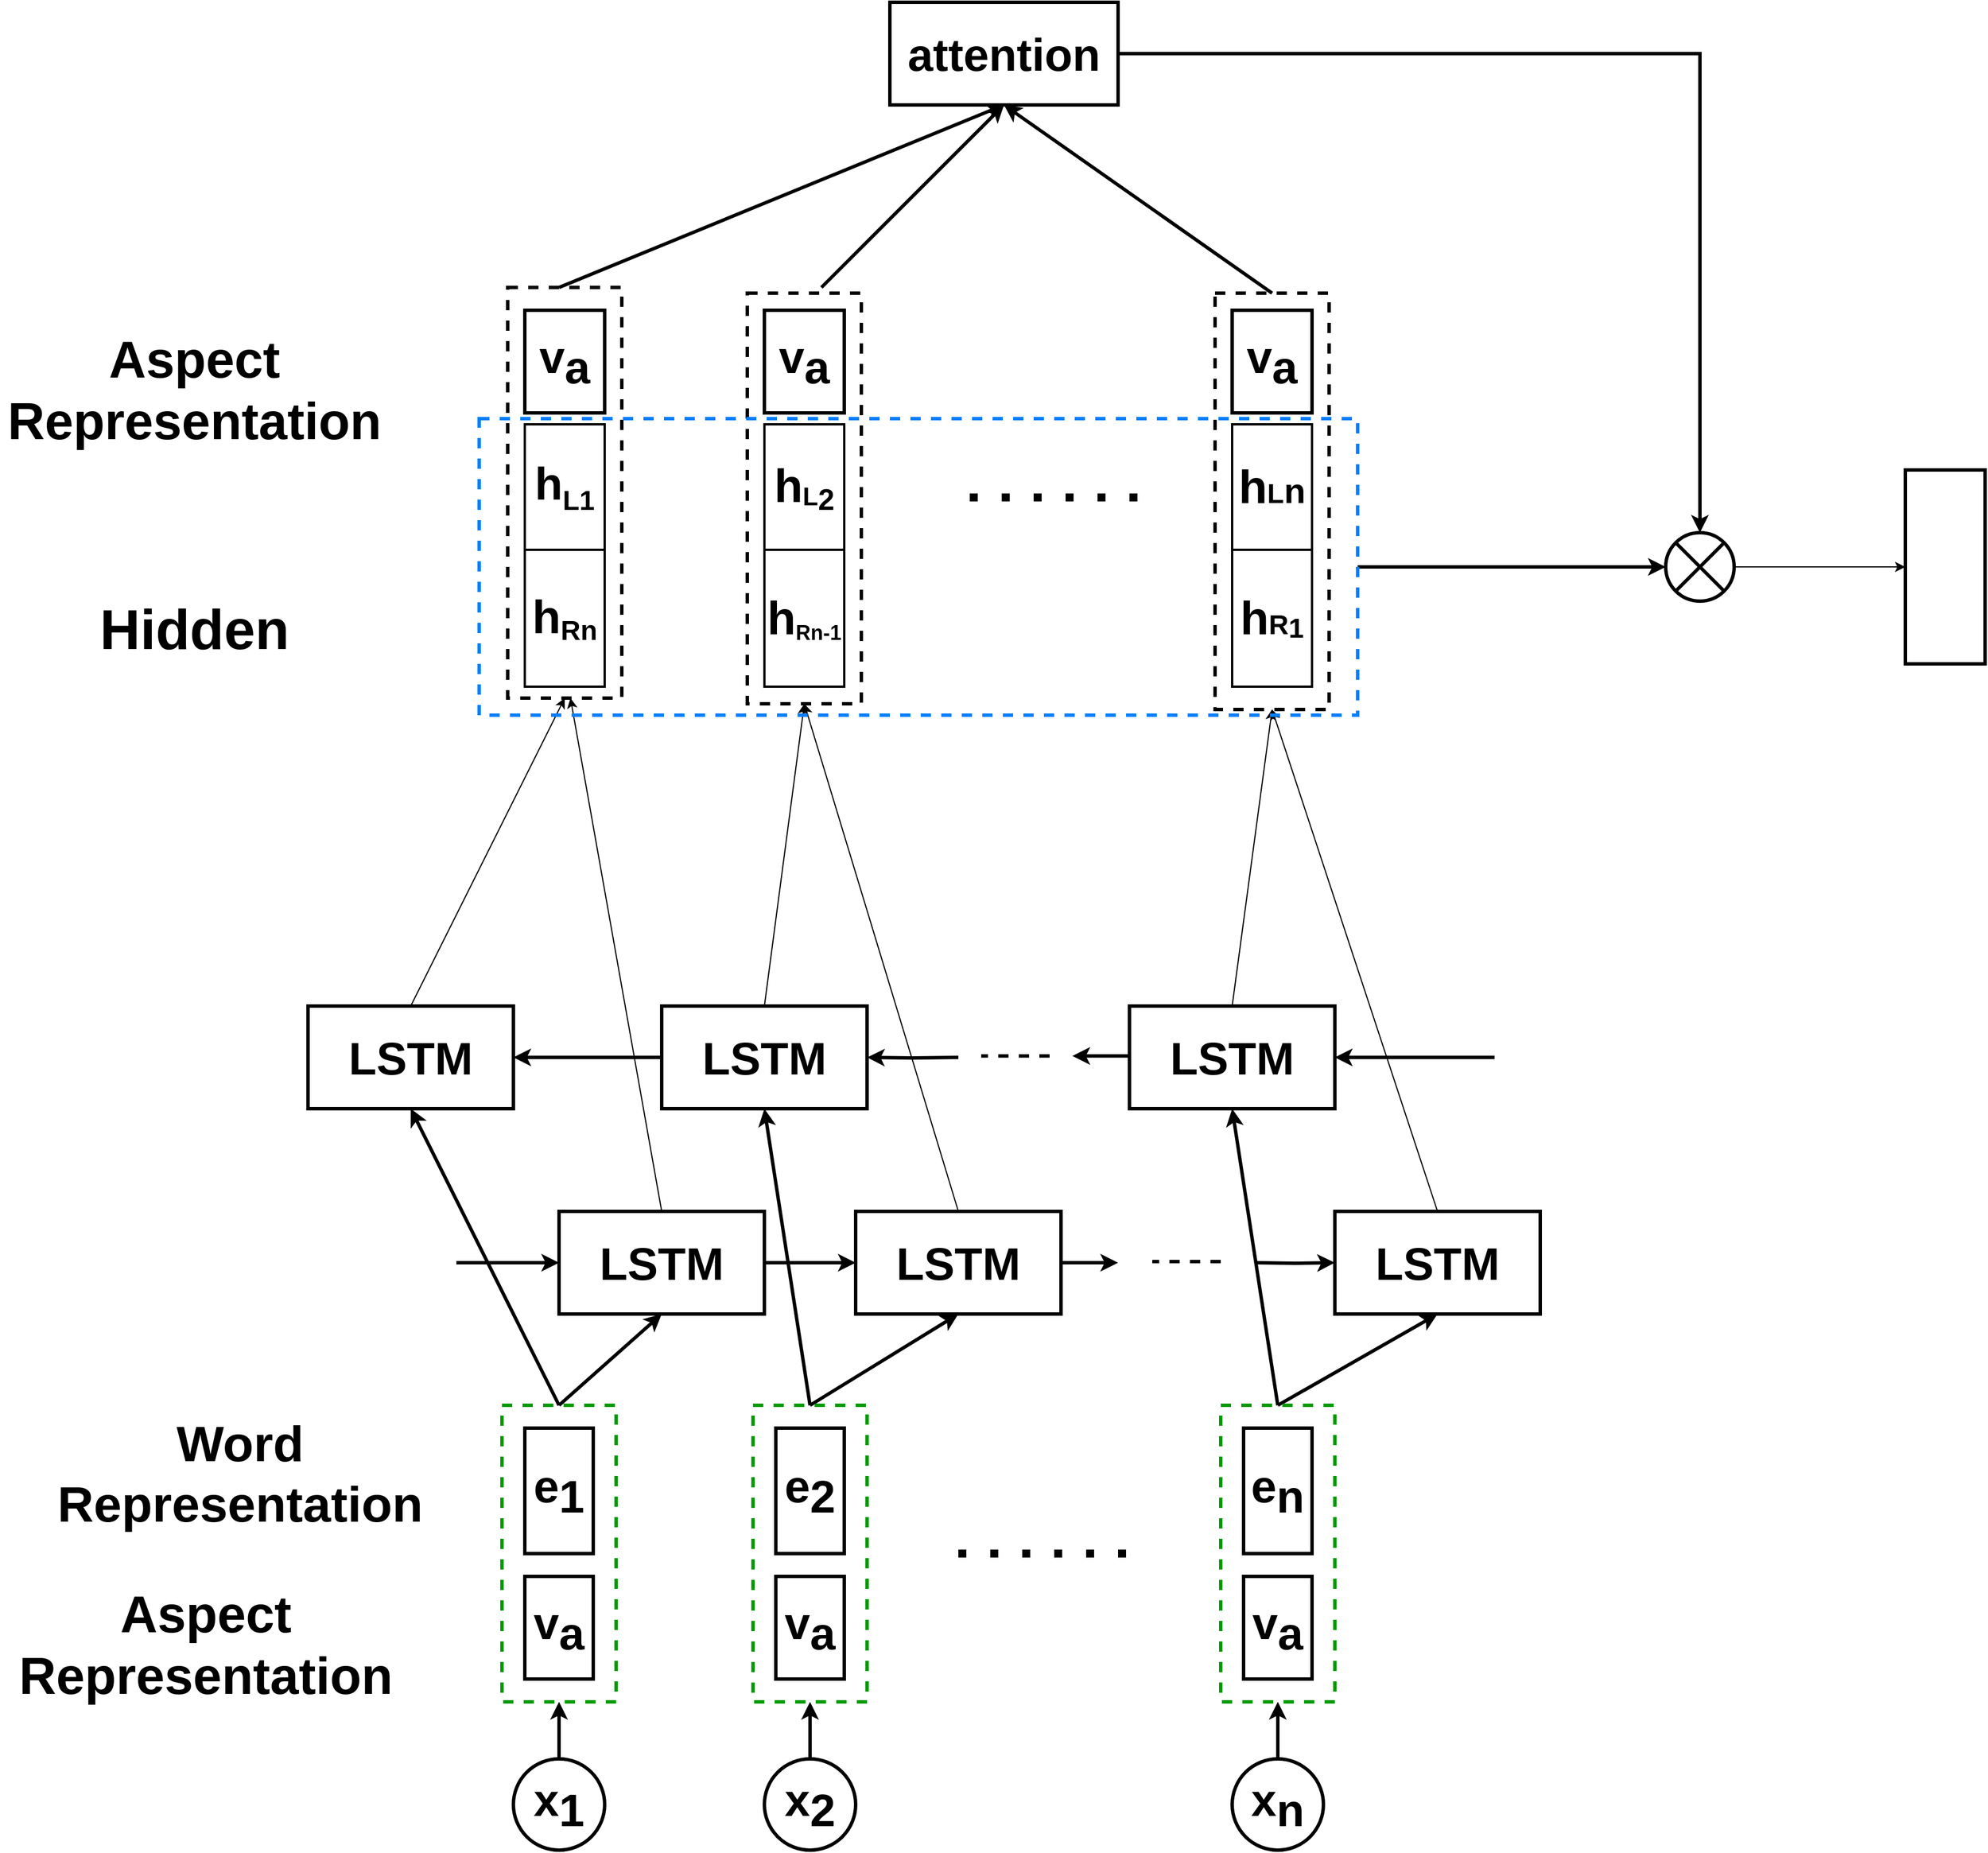 <mxfile version="14.6.6" type="github">
  <diagram name="Page-1" id="12e1b939-464a-85fe-373e-61e167be1490">
    <mxGraphModel dx="2630" dy="1385" grid="1" gridSize="10" guides="1" tooltips="1" connect="1" arrows="1" fold="1" page="1" pageScale="1.5" pageWidth="2000" pageHeight="2000" background="#ffffff" math="0" shadow="0">
      <root>
        <mxCell id="0" />
        <mxCell id="1" parent="0" />
        <mxCell id="Ep_Ha3QmBGwPROYHMwhs-52" style="edgeStyle=none;rounded=0;orthogonalLoop=1;jettySize=auto;html=1;exitX=0.5;exitY=0;exitDx=0;exitDy=0;entryX=0.5;entryY=1;entryDx=0;entryDy=0;fontSize=40;strokeWidth=3;" parent="1" source="Ep_Ha3QmBGwPROYHMwhs-2" target="Ep_Ha3QmBGwPROYHMwhs-29" edge="1">
          <mxGeometry relative="1" as="geometry" />
        </mxCell>
        <mxCell id="Ep_Ha3QmBGwPROYHMwhs-2" value="x&lt;sub style=&quot;font-size: 40px;&quot;&gt;1&lt;/sub&gt;" style="ellipse;whiteSpace=wrap;html=1;aspect=fixed;fontSize=40;fontStyle=1;strokeWidth=3;" parent="1" vertex="1">
          <mxGeometry x="1180" y="2410" width="80" height="80" as="geometry" />
        </mxCell>
        <mxCell id="Ep_Ha3QmBGwPROYHMwhs-53" style="edgeStyle=none;rounded=0;orthogonalLoop=1;jettySize=auto;html=1;exitX=0.5;exitY=0;exitDx=0;exitDy=0;entryX=0.5;entryY=1;entryDx=0;entryDy=0;fontSize=40;strokeWidth=3;" parent="1" source="Ep_Ha3QmBGwPROYHMwhs-4" target="Ep_Ha3QmBGwPROYHMwhs-30" edge="1">
          <mxGeometry relative="1" as="geometry" />
        </mxCell>
        <mxCell id="Ep_Ha3QmBGwPROYHMwhs-4" value="x&lt;span style=&quot;font-size: 40px;&quot;&gt;&lt;sub style=&quot;font-size: 40px;&quot;&gt;2&lt;/sub&gt;&lt;/span&gt;" style="ellipse;whiteSpace=wrap;html=1;aspect=fixed;fontSize=40;fontStyle=1;strokeWidth=3;" parent="1" vertex="1">
          <mxGeometry x="1400" y="2410" width="80" height="80" as="geometry" />
        </mxCell>
        <mxCell id="Ep_Ha3QmBGwPROYHMwhs-54" style="edgeStyle=none;rounded=0;orthogonalLoop=1;jettySize=auto;html=1;exitX=0.5;exitY=0;exitDx=0;exitDy=0;entryX=0.5;entryY=1;entryDx=0;entryDy=0;fontSize=40;strokeWidth=3;" parent="1" source="Ep_Ha3QmBGwPROYHMwhs-5" target="Ep_Ha3QmBGwPROYHMwhs-31" edge="1">
          <mxGeometry relative="1" as="geometry" />
        </mxCell>
        <mxCell id="Ep_Ha3QmBGwPROYHMwhs-5" value="x&lt;span style=&quot;font-size: 40px;&quot;&gt;&lt;sub style=&quot;font-size: 40px;&quot;&gt;n&lt;/sub&gt;&lt;/span&gt;" style="ellipse;whiteSpace=wrap;html=1;aspect=fixed;fontSize=40;fontStyle=1;strokeWidth=3;" parent="1" vertex="1">
          <mxGeometry x="1810" y="2410" width="80" height="80" as="geometry" />
        </mxCell>
        <mxCell id="Ep_Ha3QmBGwPROYHMwhs-7" value="v&lt;sub style=&quot;font-size: 40px;&quot;&gt;a&lt;/sub&gt;" style="rounded=0;whiteSpace=wrap;html=1;fontSize=40;rotation=0;fontStyle=1;strokeWidth=3;" parent="1" vertex="1">
          <mxGeometry x="1190" y="2250" width="60" height="90" as="geometry" />
        </mxCell>
        <mxCell id="Ep_Ha3QmBGwPROYHMwhs-9" value="v&lt;sub style=&quot;font-size: 40px;&quot;&gt;a&lt;/sub&gt;" style="rounded=0;whiteSpace=wrap;html=1;fontSize=40;rotation=0;fontStyle=1;strokeWidth=3;" parent="1" vertex="1">
          <mxGeometry x="1820" y="2250" width="60" height="90" as="geometry" />
        </mxCell>
        <mxCell id="Ep_Ha3QmBGwPROYHMwhs-10" value="v&lt;sub style=&quot;font-size: 40px;&quot;&gt;a&lt;/sub&gt;" style="rounded=0;whiteSpace=wrap;html=1;fontSize=40;rotation=0;fontStyle=1;strokeWidth=3;" parent="1" vertex="1">
          <mxGeometry x="1410" y="2250" width="60" height="90" as="geometry" />
        </mxCell>
        <mxCell id="Ep_Ha3QmBGwPROYHMwhs-11" value="e&lt;sub style=&quot;font-size: 40px;&quot;&gt;2&lt;/sub&gt;" style="rounded=0;whiteSpace=wrap;html=1;fontSize=40;fontStyle=1;strokeWidth=3;" parent="1" vertex="1">
          <mxGeometry x="1410" y="2120" width="60" height="110" as="geometry" />
        </mxCell>
        <mxCell id="Ep_Ha3QmBGwPROYHMwhs-12" value="e&lt;sub style=&quot;font-size: 40px;&quot;&gt;1&lt;/sub&gt;" style="rounded=0;whiteSpace=wrap;html=1;fontSize=40;fontStyle=1;strokeWidth=3;" parent="1" vertex="1">
          <mxGeometry x="1190" y="2120" width="60" height="110" as="geometry" />
        </mxCell>
        <mxCell id="Ep_Ha3QmBGwPROYHMwhs-13" value="e&lt;sub style=&quot;font-size: 40px;&quot;&gt;n&lt;/sub&gt;" style="rounded=0;whiteSpace=wrap;html=1;fontSize=40;fontStyle=1;strokeWidth=3;" parent="1" vertex="1">
          <mxGeometry x="1820" y="2120" width="60" height="110" as="geometry" />
        </mxCell>
        <mxCell id="Ep_Ha3QmBGwPROYHMwhs-36" style="edgeStyle=orthogonalEdgeStyle;rounded=0;orthogonalLoop=1;jettySize=auto;html=1;exitX=1;exitY=0.5;exitDx=0;exitDy=0;entryX=0;entryY=0.5;entryDx=0;entryDy=0;fontSize=40;strokeWidth=3;" parent="1" source="Ep_Ha3QmBGwPROYHMwhs-14" target="Ep_Ha3QmBGwPROYHMwhs-15" edge="1">
          <mxGeometry relative="1" as="geometry" />
        </mxCell>
        <mxCell id="UC98J-h62rIzRezL53Y3-16" style="edgeStyle=none;rounded=0;orthogonalLoop=1;jettySize=auto;html=1;exitX=0.5;exitY=0;exitDx=0;exitDy=0;" edge="1" parent="1" source="Ep_Ha3QmBGwPROYHMwhs-14">
          <mxGeometry relative="1" as="geometry">
            <mxPoint x="1230" y="1480" as="targetPoint" />
          </mxGeometry>
        </mxCell>
        <mxCell id="Ep_Ha3QmBGwPROYHMwhs-14" value="LSTM" style="rounded=0;whiteSpace=wrap;html=1;fontSize=40;fontStyle=1;strokeWidth=3;" parent="1" vertex="1">
          <mxGeometry x="1220" y="1930" width="180" height="90" as="geometry" />
        </mxCell>
        <mxCell id="Ep_Ha3QmBGwPROYHMwhs-37" style="edgeStyle=orthogonalEdgeStyle;rounded=0;orthogonalLoop=1;jettySize=auto;html=1;entryX=0;entryY=0.5;entryDx=0;entryDy=0;fontSize=40;strokeWidth=3;" parent="1" target="Ep_Ha3QmBGwPROYHMwhs-16" edge="1">
          <mxGeometry relative="1" as="geometry">
            <mxPoint x="1830" y="1975" as="sourcePoint" />
          </mxGeometry>
        </mxCell>
        <mxCell id="UC98J-h62rIzRezL53Y3-18" style="edgeStyle=none;rounded=0;orthogonalLoop=1;jettySize=auto;html=1;exitX=0.5;exitY=0;exitDx=0;exitDy=0;entryX=0.5;entryY=1;entryDx=0;entryDy=0;" edge="1" parent="1" source="Ep_Ha3QmBGwPROYHMwhs-15" target="UC98J-h62rIzRezL53Y3-13">
          <mxGeometry relative="1" as="geometry" />
        </mxCell>
        <mxCell id="Ep_Ha3QmBGwPROYHMwhs-15" value="LSTM" style="rounded=0;whiteSpace=wrap;html=1;fontSize=40;fontStyle=1;strokeWidth=3;" parent="1" vertex="1">
          <mxGeometry x="1480" y="1930" width="180" height="90" as="geometry" />
        </mxCell>
        <mxCell id="UC98J-h62rIzRezL53Y3-20" style="edgeStyle=none;rounded=0;orthogonalLoop=1;jettySize=auto;html=1;exitX=0.5;exitY=0;exitDx=0;exitDy=0;entryX=0.5;entryY=1;entryDx=0;entryDy=0;" edge="1" parent="1" source="Ep_Ha3QmBGwPROYHMwhs-16" target="Ep_Ha3QmBGwPROYHMwhs-57">
          <mxGeometry relative="1" as="geometry">
            <mxPoint x="1850" y="1480" as="targetPoint" />
          </mxGeometry>
        </mxCell>
        <mxCell id="Ep_Ha3QmBGwPROYHMwhs-16" value="LSTM" style="rounded=0;whiteSpace=wrap;html=1;fontSize=40;fontStyle=1;strokeWidth=3;" parent="1" vertex="1">
          <mxGeometry x="1900" y="1930" width="180" height="90" as="geometry" />
        </mxCell>
        <mxCell id="UC98J-h62rIzRezL53Y3-15" style="edgeStyle=none;rounded=0;orthogonalLoop=1;jettySize=auto;html=1;exitX=0.5;exitY=0;exitDx=0;exitDy=0;entryX=0.5;entryY=1;entryDx=0;entryDy=0;" edge="1" parent="1" source="Ep_Ha3QmBGwPROYHMwhs-17" target="Ep_Ha3QmBGwPROYHMwhs-55">
          <mxGeometry relative="1" as="geometry" />
        </mxCell>
        <mxCell id="Ep_Ha3QmBGwPROYHMwhs-17" value="LSTM" style="rounded=0;whiteSpace=wrap;html=1;fontSize=40;fontStyle=1;strokeWidth=3;" parent="1" vertex="1">
          <mxGeometry x="1000" y="1750" width="180" height="90" as="geometry" />
        </mxCell>
        <mxCell id="Ep_Ha3QmBGwPROYHMwhs-42" style="edgeStyle=orthogonalEdgeStyle;rounded=0;orthogonalLoop=1;jettySize=auto;html=1;entryX=1;entryY=0.5;entryDx=0;entryDy=0;fontSize=40;exitX=0;exitY=0.5;exitDx=0;exitDy=0;strokeWidth=3;" parent="1" source="Ep_Ha3QmBGwPROYHMwhs-18" target="Ep_Ha3QmBGwPROYHMwhs-17" edge="1">
          <mxGeometry relative="1" as="geometry">
            <mxPoint x="1300" y="1795" as="sourcePoint" />
          </mxGeometry>
        </mxCell>
        <mxCell id="UC98J-h62rIzRezL53Y3-17" style="edgeStyle=none;rounded=0;orthogonalLoop=1;jettySize=auto;html=1;exitX=0.5;exitY=0;exitDx=0;exitDy=0;entryX=0.5;entryY=1;entryDx=0;entryDy=0;" edge="1" parent="1" source="Ep_Ha3QmBGwPROYHMwhs-18" target="UC98J-h62rIzRezL53Y3-13">
          <mxGeometry relative="1" as="geometry" />
        </mxCell>
        <mxCell id="Ep_Ha3QmBGwPROYHMwhs-18" value="LSTM" style="rounded=0;whiteSpace=wrap;html=1;fontSize=40;fontStyle=1;strokeWidth=3;" parent="1" vertex="1">
          <mxGeometry x="1310" y="1750" width="180" height="90" as="geometry" />
        </mxCell>
        <mxCell id="Ep_Ha3QmBGwPROYHMwhs-41" style="edgeStyle=orthogonalEdgeStyle;rounded=0;orthogonalLoop=1;jettySize=auto;html=1;entryX=1;entryY=0.5;entryDx=0;entryDy=0;fontSize=40;strokeWidth=3;" parent="1" target="Ep_Ha3QmBGwPROYHMwhs-18" edge="1">
          <mxGeometry relative="1" as="geometry">
            <mxPoint x="1570" y="1795" as="sourcePoint" />
          </mxGeometry>
        </mxCell>
        <mxCell id="UC98J-h62rIzRezL53Y3-19" style="edgeStyle=none;rounded=0;orthogonalLoop=1;jettySize=auto;html=1;exitX=0.5;exitY=0;exitDx=0;exitDy=0;entryX=0.5;entryY=1;entryDx=0;entryDy=0;" edge="1" parent="1" source="Ep_Ha3QmBGwPROYHMwhs-19" target="Ep_Ha3QmBGwPROYHMwhs-57">
          <mxGeometry relative="1" as="geometry" />
        </mxCell>
        <mxCell id="Ep_Ha3QmBGwPROYHMwhs-19" value="LSTM" style="rounded=0;whiteSpace=wrap;html=1;fontSize=40;fontStyle=1;strokeWidth=3;" parent="1" vertex="1">
          <mxGeometry x="1720" y="1750" width="180" height="90" as="geometry" />
        </mxCell>
        <mxCell id="Ep_Ha3QmBGwPROYHMwhs-20" value="v&lt;sub style=&quot;font-size: 40px;&quot;&gt;a&lt;/sub&gt;" style="rounded=0;whiteSpace=wrap;html=1;fontSize=40;rotation=0;fontStyle=1;strokeWidth=3;" parent="1" vertex="1">
          <mxGeometry x="1190" y="1140" width="70" height="90" as="geometry" />
        </mxCell>
        <mxCell id="Ep_Ha3QmBGwPROYHMwhs-21" value="v&lt;sub style=&quot;font-size: 40px;&quot;&gt;a&lt;/sub&gt;" style="rounded=0;whiteSpace=wrap;html=1;fontSize=40;rotation=0;fontStyle=1;strokeWidth=3;" parent="1" vertex="1">
          <mxGeometry x="1810" y="1140" width="70" height="90" as="geometry" />
        </mxCell>
        <mxCell id="Ep_Ha3QmBGwPROYHMwhs-22" value="v&lt;sub style=&quot;font-size: 40px;&quot;&gt;a&lt;/sub&gt;" style="rounded=0;whiteSpace=wrap;html=1;fontSize=40;rotation=0;fontStyle=1;strokeWidth=3;" parent="1" vertex="1">
          <mxGeometry x="1400" y="1140" width="70" height="90" as="geometry" />
        </mxCell>
        <mxCell id="Ep_Ha3QmBGwPROYHMwhs-24" value="h&lt;sub&gt;&lt;font style=&quot;font-size: 24px&quot;&gt;L1&lt;/font&gt;&lt;/sub&gt;" style="rounded=0;whiteSpace=wrap;html=1;fontSize=40;fontStyle=1;strokeWidth=2;" parent="1" vertex="1">
          <mxGeometry x="1190" y="1240" width="70" height="110" as="geometry" />
        </mxCell>
        <mxCell id="Ep_Ha3QmBGwPROYHMwhs-64" style="edgeStyle=orthogonalEdgeStyle;rounded=0;orthogonalLoop=1;jettySize=auto;html=1;exitX=1;exitY=0.5;exitDx=0;exitDy=0;entryX=0.5;entryY=0;entryDx=0;entryDy=0;entryPerimeter=0;fontSize=40;strokeWidth=3;" parent="1" source="Ep_Ha3QmBGwPROYHMwhs-26" target="Ep_Ha3QmBGwPROYHMwhs-27" edge="1">
          <mxGeometry relative="1" as="geometry" />
        </mxCell>
        <mxCell id="Ep_Ha3QmBGwPROYHMwhs-26" value="&lt;font style=&quot;font-size: 40px;&quot;&gt;attention&lt;/font&gt;" style="rounded=0;whiteSpace=wrap;html=1;fontSize=40;fontStyle=1;strokeWidth=3;" parent="1" vertex="1">
          <mxGeometry x="1510" y="870" width="200" height="90" as="geometry" />
        </mxCell>
        <mxCell id="UC98J-h62rIzRezL53Y3-22" style="edgeStyle=none;rounded=0;orthogonalLoop=1;jettySize=auto;html=1;exitX=1;exitY=0.5;exitDx=0;exitDy=0;exitPerimeter=0;entryX=0;entryY=0.5;entryDx=0;entryDy=0;" edge="1" parent="1" source="Ep_Ha3QmBGwPROYHMwhs-27" target="Ep_Ha3QmBGwPROYHMwhs-28">
          <mxGeometry relative="1" as="geometry" />
        </mxCell>
        <mxCell id="Ep_Ha3QmBGwPROYHMwhs-27" value="" style="verticalLabelPosition=bottom;verticalAlign=top;html=1;shape=mxgraph.flowchart.or;fontSize=40;strokeWidth=3;" parent="1" vertex="1">
          <mxGeometry x="2190" y="1335" width="60" height="60" as="geometry" />
        </mxCell>
        <mxCell id="Ep_Ha3QmBGwPROYHMwhs-28" value="" style="rounded=0;whiteSpace=wrap;html=1;fontSize=40;strokeWidth=3;" parent="1" vertex="1">
          <mxGeometry x="2400" y="1280" width="70" height="170" as="geometry" />
        </mxCell>
        <mxCell id="Ep_Ha3QmBGwPROYHMwhs-34" style="rounded=0;orthogonalLoop=1;jettySize=auto;html=1;exitX=0.5;exitY=0;exitDx=0;exitDy=0;entryX=0.5;entryY=1;entryDx=0;entryDy=0;fontSize=40;strokeWidth=3;" parent="1" source="Ep_Ha3QmBGwPROYHMwhs-29" target="Ep_Ha3QmBGwPROYHMwhs-14" edge="1">
          <mxGeometry relative="1" as="geometry" />
        </mxCell>
        <mxCell id="Ep_Ha3QmBGwPROYHMwhs-35" style="rounded=0;orthogonalLoop=1;jettySize=auto;html=1;exitX=0.5;exitY=0;exitDx=0;exitDy=0;entryX=0.5;entryY=1;entryDx=0;entryDy=0;fontSize=40;strokeWidth=3;" parent="1" source="Ep_Ha3QmBGwPROYHMwhs-29" target="Ep_Ha3QmBGwPROYHMwhs-17" edge="1">
          <mxGeometry relative="1" as="geometry" />
        </mxCell>
        <mxCell id="Ep_Ha3QmBGwPROYHMwhs-29" value="" style="rounded=0;whiteSpace=wrap;html=1;fontSize=40;textOpacity=0;fillColor=none;dashed=1;strokeWidth=3;strokeColor=#009900;" parent="1" vertex="1">
          <mxGeometry x="1170" y="2100" width="100" height="260" as="geometry" />
        </mxCell>
        <mxCell id="Ep_Ha3QmBGwPROYHMwhs-38" style="rounded=0;orthogonalLoop=1;jettySize=auto;html=1;exitX=0.5;exitY=0;exitDx=0;exitDy=0;entryX=0.5;entryY=1;entryDx=0;entryDy=0;fontSize=40;strokeWidth=3;" parent="1" source="Ep_Ha3QmBGwPROYHMwhs-30" target="Ep_Ha3QmBGwPROYHMwhs-15" edge="1">
          <mxGeometry relative="1" as="geometry" />
        </mxCell>
        <mxCell id="Ep_Ha3QmBGwPROYHMwhs-71" style="rounded=0;orthogonalLoop=1;jettySize=auto;html=1;exitX=0.5;exitY=0;exitDx=0;exitDy=0;entryX=0.5;entryY=1;entryDx=0;entryDy=0;fontSize=40;strokeWidth=3;" parent="1" source="Ep_Ha3QmBGwPROYHMwhs-30" target="Ep_Ha3QmBGwPROYHMwhs-18" edge="1">
          <mxGeometry relative="1" as="geometry" />
        </mxCell>
        <mxCell id="Ep_Ha3QmBGwPROYHMwhs-30" value="" style="rounded=0;whiteSpace=wrap;html=1;fontSize=40;textOpacity=0;fillColor=none;dashed=1;strokeWidth=3;strokeColor=#009900;" parent="1" vertex="1">
          <mxGeometry x="1390" y="2100" width="100" height="260" as="geometry" />
        </mxCell>
        <mxCell id="Ep_Ha3QmBGwPROYHMwhs-39" style="rounded=0;orthogonalLoop=1;jettySize=auto;html=1;exitX=0.5;exitY=0;exitDx=0;exitDy=0;entryX=0.5;entryY=1;entryDx=0;entryDy=0;fontSize=40;strokeWidth=3;" parent="1" source="Ep_Ha3QmBGwPROYHMwhs-31" target="Ep_Ha3QmBGwPROYHMwhs-16" edge="1">
          <mxGeometry relative="1" as="geometry" />
        </mxCell>
        <mxCell id="Ep_Ha3QmBGwPROYHMwhs-40" style="rounded=0;orthogonalLoop=1;jettySize=auto;html=1;exitX=0.5;exitY=0;exitDx=0;exitDy=0;entryX=0.5;entryY=1;entryDx=0;entryDy=0;fontSize=40;strokeWidth=3;" parent="1" source="Ep_Ha3QmBGwPROYHMwhs-31" target="Ep_Ha3QmBGwPROYHMwhs-19" edge="1">
          <mxGeometry relative="1" as="geometry" />
        </mxCell>
        <mxCell id="Ep_Ha3QmBGwPROYHMwhs-31" value="" style="rounded=0;whiteSpace=wrap;html=1;fontSize=40;textOpacity=0;fillColor=none;dashed=1;strokeWidth=3;strokeColor=#009900;" parent="1" vertex="1">
          <mxGeometry x="1800" y="2100" width="100" height="260" as="geometry" />
        </mxCell>
        <mxCell id="Ep_Ha3QmBGwPROYHMwhs-48" value="" style="endArrow=classic;html=1;fontSize=40;entryX=1;entryY=0.5;entryDx=0;entryDy=0;strokeWidth=3;" parent="1" target="Ep_Ha3QmBGwPROYHMwhs-19" edge="1">
          <mxGeometry width="50" height="50" relative="1" as="geometry">
            <mxPoint x="2040" y="1795" as="sourcePoint" />
            <mxPoint x="1750" y="2020" as="targetPoint" />
          </mxGeometry>
        </mxCell>
        <mxCell id="Ep_Ha3QmBGwPROYHMwhs-50" value="" style="endArrow=classic;html=1;fontSize=40;entryX=0;entryY=0.5;entryDx=0;entryDy=0;strokeWidth=3;" parent="1" target="Ep_Ha3QmBGwPROYHMwhs-14" edge="1">
          <mxGeometry width="50" height="50" relative="1" as="geometry">
            <mxPoint x="1130" y="1975" as="sourcePoint" />
            <mxPoint x="1020" y="1990" as="targetPoint" />
          </mxGeometry>
        </mxCell>
        <mxCell id="Ep_Ha3QmBGwPROYHMwhs-61" style="edgeStyle=none;rounded=0;orthogonalLoop=1;jettySize=auto;html=1;exitX=0.5;exitY=0;exitDx=0;exitDy=0;entryX=0.5;entryY=1;entryDx=0;entryDy=0;fontSize=40;strokeWidth=3;" parent="1" target="Ep_Ha3QmBGwPROYHMwhs-26" edge="1">
          <mxGeometry relative="1" as="geometry">
            <mxPoint x="1220" y="1120" as="sourcePoint" />
          </mxGeometry>
        </mxCell>
        <mxCell id="Ep_Ha3QmBGwPROYHMwhs-55" value="" style="rounded=0;whiteSpace=wrap;html=1;dashed=1;fontSize=40;strokeWidth=3;fillColor=none;" parent="1" vertex="1">
          <mxGeometry x="1175" y="1120" width="100" height="360" as="geometry" />
        </mxCell>
        <mxCell id="Ep_Ha3QmBGwPROYHMwhs-62" style="edgeStyle=none;rounded=0;orthogonalLoop=1;jettySize=auto;html=1;fontSize=40;strokeWidth=3;" parent="1" edge="1">
          <mxGeometry relative="1" as="geometry">
            <mxPoint x="1610" y="960" as="targetPoint" />
            <mxPoint x="1450" y="1120" as="sourcePoint" />
          </mxGeometry>
        </mxCell>
        <mxCell id="Ep_Ha3QmBGwPROYHMwhs-63" style="edgeStyle=none;rounded=0;orthogonalLoop=1;jettySize=auto;html=1;fontSize=40;strokeWidth=3;exitX=0.5;exitY=0;exitDx=0;exitDy=0;" parent="1" source="Ep_Ha3QmBGwPROYHMwhs-57" edge="1">
          <mxGeometry relative="1" as="geometry">
            <mxPoint x="1610" y="960" as="targetPoint" />
            <mxPoint x="1860" y="1120" as="sourcePoint" />
          </mxGeometry>
        </mxCell>
        <mxCell id="Ep_Ha3QmBGwPROYHMwhs-57" value="" style="rounded=0;whiteSpace=wrap;html=1;dashed=1;fontSize=40;strokeWidth=3;fillColor=none;" parent="1" vertex="1">
          <mxGeometry x="1795" y="1125" width="100" height="365" as="geometry" />
        </mxCell>
        <mxCell id="Ep_Ha3QmBGwPROYHMwhs-66" style="edgeStyle=orthogonalEdgeStyle;rounded=0;orthogonalLoop=1;jettySize=auto;html=1;exitX=1;exitY=0.5;exitDx=0;exitDy=0;entryX=0;entryY=0.5;entryDx=0;entryDy=0;entryPerimeter=0;fontSize=40;strokeWidth=3;" parent="1" source="UC98J-h62rIzRezL53Y3-21" target="Ep_Ha3QmBGwPROYHMwhs-27" edge="1">
          <mxGeometry relative="1" as="geometry">
            <mxPoint x="1930" y="1305" as="sourcePoint" />
            <Array as="points">
              <mxPoint x="2190" y="1365" />
            </Array>
          </mxGeometry>
        </mxCell>
        <mxCell id="Ep_Ha3QmBGwPROYHMwhs-67" value="" style="endArrow=classic;html=1;fontSize=40;strokeWidth=3;" parent="1" edge="1">
          <mxGeometry width="50" height="50" relative="1" as="geometry">
            <mxPoint x="1720" y="1793.75" as="sourcePoint" />
            <mxPoint x="1670" y="1793.75" as="targetPoint" />
          </mxGeometry>
        </mxCell>
        <mxCell id="Ep_Ha3QmBGwPROYHMwhs-68" value="" style="endArrow=none;dashed=1;html=1;fontSize=40;strokeWidth=3;" parent="1" edge="1">
          <mxGeometry width="50" height="50" relative="1" as="geometry">
            <mxPoint x="1650" y="1793.75" as="sourcePoint" />
            <mxPoint x="1590" y="1793.75" as="targetPoint" />
          </mxGeometry>
        </mxCell>
        <mxCell id="Ep_Ha3QmBGwPROYHMwhs-69" value="" style="endArrow=none;dashed=1;html=1;fontSize=40;strokeWidth=3;" parent="1" edge="1">
          <mxGeometry width="50" height="50" relative="1" as="geometry">
            <mxPoint x="1800" y="1974" as="sourcePoint" />
            <mxPoint x="1740" y="1974" as="targetPoint" />
          </mxGeometry>
        </mxCell>
        <mxCell id="Ep_Ha3QmBGwPROYHMwhs-70" value="" style="endArrow=classic;html=1;fontSize=40;strokeWidth=3;exitX=1;exitY=0.5;exitDx=0;exitDy=0;" parent="1" source="Ep_Ha3QmBGwPROYHMwhs-15" edge="1">
          <mxGeometry width="50" height="50" relative="1" as="geometry">
            <mxPoint x="1700" y="2070" as="sourcePoint" />
            <mxPoint x="1710" y="1975" as="targetPoint" />
          </mxGeometry>
        </mxCell>
        <mxCell id="Ep_Ha3QmBGwPROYHMwhs-72" value="" style="endArrow=none;dashed=1;html=1;dashPattern=1 3;strokeWidth=7;fontSize=40;" parent="1" edge="1">
          <mxGeometry width="50" height="50" relative="1" as="geometry">
            <mxPoint x="1570" y="2230" as="sourcePoint" />
            <mxPoint x="1730" y="2230" as="targetPoint" />
          </mxGeometry>
        </mxCell>
        <mxCell id="Ep_Ha3QmBGwPROYHMwhs-73" value="" style="endArrow=none;dashed=1;html=1;dashPattern=1 3;strokeWidth=7;fontSize=40;" parent="1" edge="1">
          <mxGeometry width="50" height="50" relative="1" as="geometry">
            <mxPoint x="1580" y="1304.17" as="sourcePoint" />
            <mxPoint x="1740" y="1304.17" as="targetPoint" />
          </mxGeometry>
        </mxCell>
        <mxCell id="Ep_Ha3QmBGwPROYHMwhs-75" value="&lt;font style=&quot;font-size: 49px&quot;&gt;&lt;b&gt;Hidden&lt;/b&gt;&lt;/font&gt;" style="text;html=1;align=center;verticalAlign=middle;resizable=0;points=[];autosize=1;strokeColor=none;fontSize=40;" parent="1" vertex="1">
          <mxGeometry x="810" y="1390" width="180" height="60" as="geometry" />
        </mxCell>
        <mxCell id="Ep_Ha3QmBGwPROYHMwhs-76" value="&lt;font style=&quot;font-size: 45px&quot;&gt;&lt;b&gt;Aspect&lt;br&gt;Representation&lt;/b&gt;&lt;/font&gt;" style="text;html=1;align=center;verticalAlign=middle;resizable=0;points=[];autosize=1;strokeColor=none;fontSize=40;" parent="1" vertex="1">
          <mxGeometry x="730" y="1160" width="340" height="100" as="geometry" />
        </mxCell>
        <mxCell id="Ep_Ha3QmBGwPROYHMwhs-77" value="&lt;b style=&quot;font-size: 45px&quot;&gt;Aspect&lt;br&gt;Representation&lt;/b&gt;" style="text;html=1;align=center;verticalAlign=middle;resizable=0;points=[];autosize=1;strokeColor=none;fontSize=40;" parent="1" vertex="1">
          <mxGeometry x="740" y="2260" width="340" height="100" as="geometry" />
        </mxCell>
        <mxCell id="Ep_Ha3QmBGwPROYHMwhs-78" value="&lt;b style=&quot;font-size: 44px&quot;&gt;Word&lt;br&gt;Representation&lt;/b&gt;" style="text;html=1;align=center;verticalAlign=middle;resizable=0;points=[];autosize=1;strokeColor=none;fontSize=40;" parent="1" vertex="1">
          <mxGeometry x="770" y="2110" width="340" height="100" as="geometry" />
        </mxCell>
        <mxCell id="UC98J-h62rIzRezL53Y3-4" value="&lt;font&gt;&lt;span style=&quot;font-size: 24px&quot;&gt;&lt;span style=&quot;font-size: 41px&quot;&gt;h&lt;/span&gt;&lt;sub&gt;&lt;font style=&quot;font-size: 24px&quot;&gt;R&lt;/font&gt;&lt;font style=&quot;font-size: 24px&quot;&gt;n&lt;/font&gt;&lt;/sub&gt;&lt;/span&gt;&lt;/font&gt;" style="rounded=0;whiteSpace=wrap;html=1;strokeWidth=2;fontStyle=1" vertex="1" parent="1">
          <mxGeometry x="1190" y="1350" width="70" height="120" as="geometry" />
        </mxCell>
        <mxCell id="UC98J-h62rIzRezL53Y3-6" value="&lt;font&gt;&lt;span&gt;&lt;span style=&quot;font-size: 41px&quot;&gt;h&lt;/span&gt;&lt;sub&gt;&lt;font style=&quot;font-size: 22px&quot;&gt;L&lt;/font&gt;&lt;/sub&gt;&lt;span style=&quot;font-size: 30.833px&quot;&gt;&lt;sub&gt;2&lt;/sub&gt;&lt;/span&gt;&lt;/span&gt;&lt;/font&gt;" style="rounded=0;whiteSpace=wrap;html=1;strokeWidth=2;fontStyle=1" vertex="1" parent="1">
          <mxGeometry x="1400" y="1240" width="70" height="110" as="geometry" />
        </mxCell>
        <mxCell id="UC98J-h62rIzRezL53Y3-7" value="&lt;font&gt;&lt;span&gt;&lt;span style=&quot;font-size: 41px&quot;&gt;h&lt;/span&gt;&lt;font style=&quot;font-size: 24px&quot;&gt;L&lt;/font&gt;&lt;span style=&quot;font-size: 30.833px&quot;&gt;n&lt;/span&gt;&lt;/span&gt;&lt;/font&gt;" style="rounded=0;whiteSpace=wrap;html=1;strokeWidth=2;fontStyle=1" vertex="1" parent="1">
          <mxGeometry x="1810" y="1240" width="70" height="110" as="geometry" />
        </mxCell>
        <mxCell id="UC98J-h62rIzRezL53Y3-8" value="&lt;font&gt;&lt;span&gt;&lt;span style=&quot;font-size: 41px&quot;&gt;h&lt;/span&gt;&lt;font style=&quot;font-size: 24px&quot;&gt;R&lt;/font&gt;&lt;sub&gt;&lt;font style=&quot;font-size: 24px&quot;&gt;1&lt;/font&gt;&lt;/sub&gt;&lt;/span&gt;&lt;/font&gt;" style="rounded=0;whiteSpace=wrap;html=1;strokeWidth=2;fontStyle=1" vertex="1" parent="1">
          <mxGeometry x="1810" y="1350" width="70" height="120" as="geometry" />
        </mxCell>
        <mxCell id="UC98J-h62rIzRezL53Y3-10" value="&lt;font&gt;&lt;span style=&quot;font-size: 18px&quot;&gt;&lt;span style=&quot;font-size: 41px&quot;&gt;h&lt;/span&gt;&lt;sub&gt;&lt;font style=&quot;font-size: 18px&quot;&gt;R&lt;/font&gt;&lt;font style=&quot;font-size: 18px&quot;&gt;n-1&lt;/font&gt;&lt;/sub&gt;&lt;/span&gt;&lt;/font&gt;" style="rounded=0;whiteSpace=wrap;html=1;strokeWidth=2;fontStyle=1" vertex="1" parent="1">
          <mxGeometry x="1400" y="1350" width="70" height="120" as="geometry" />
        </mxCell>
        <mxCell id="UC98J-h62rIzRezL53Y3-13" value="" style="rounded=0;whiteSpace=wrap;html=1;dashed=1;fontSize=40;strokeWidth=3;fillColor=none;" vertex="1" parent="1">
          <mxGeometry x="1385" y="1125" width="100" height="360" as="geometry" />
        </mxCell>
        <mxCell id="UC98J-h62rIzRezL53Y3-21" value="" style="rounded=0;whiteSpace=wrap;html=1;dashed=1;fontSize=40;strokeWidth=3;fillColor=none;strokeColor=#007FFF;" vertex="1" parent="1">
          <mxGeometry x="1150" y="1235" width="770" height="260" as="geometry" />
        </mxCell>
      </root>
    </mxGraphModel>
  </diagram>
</mxfile>
